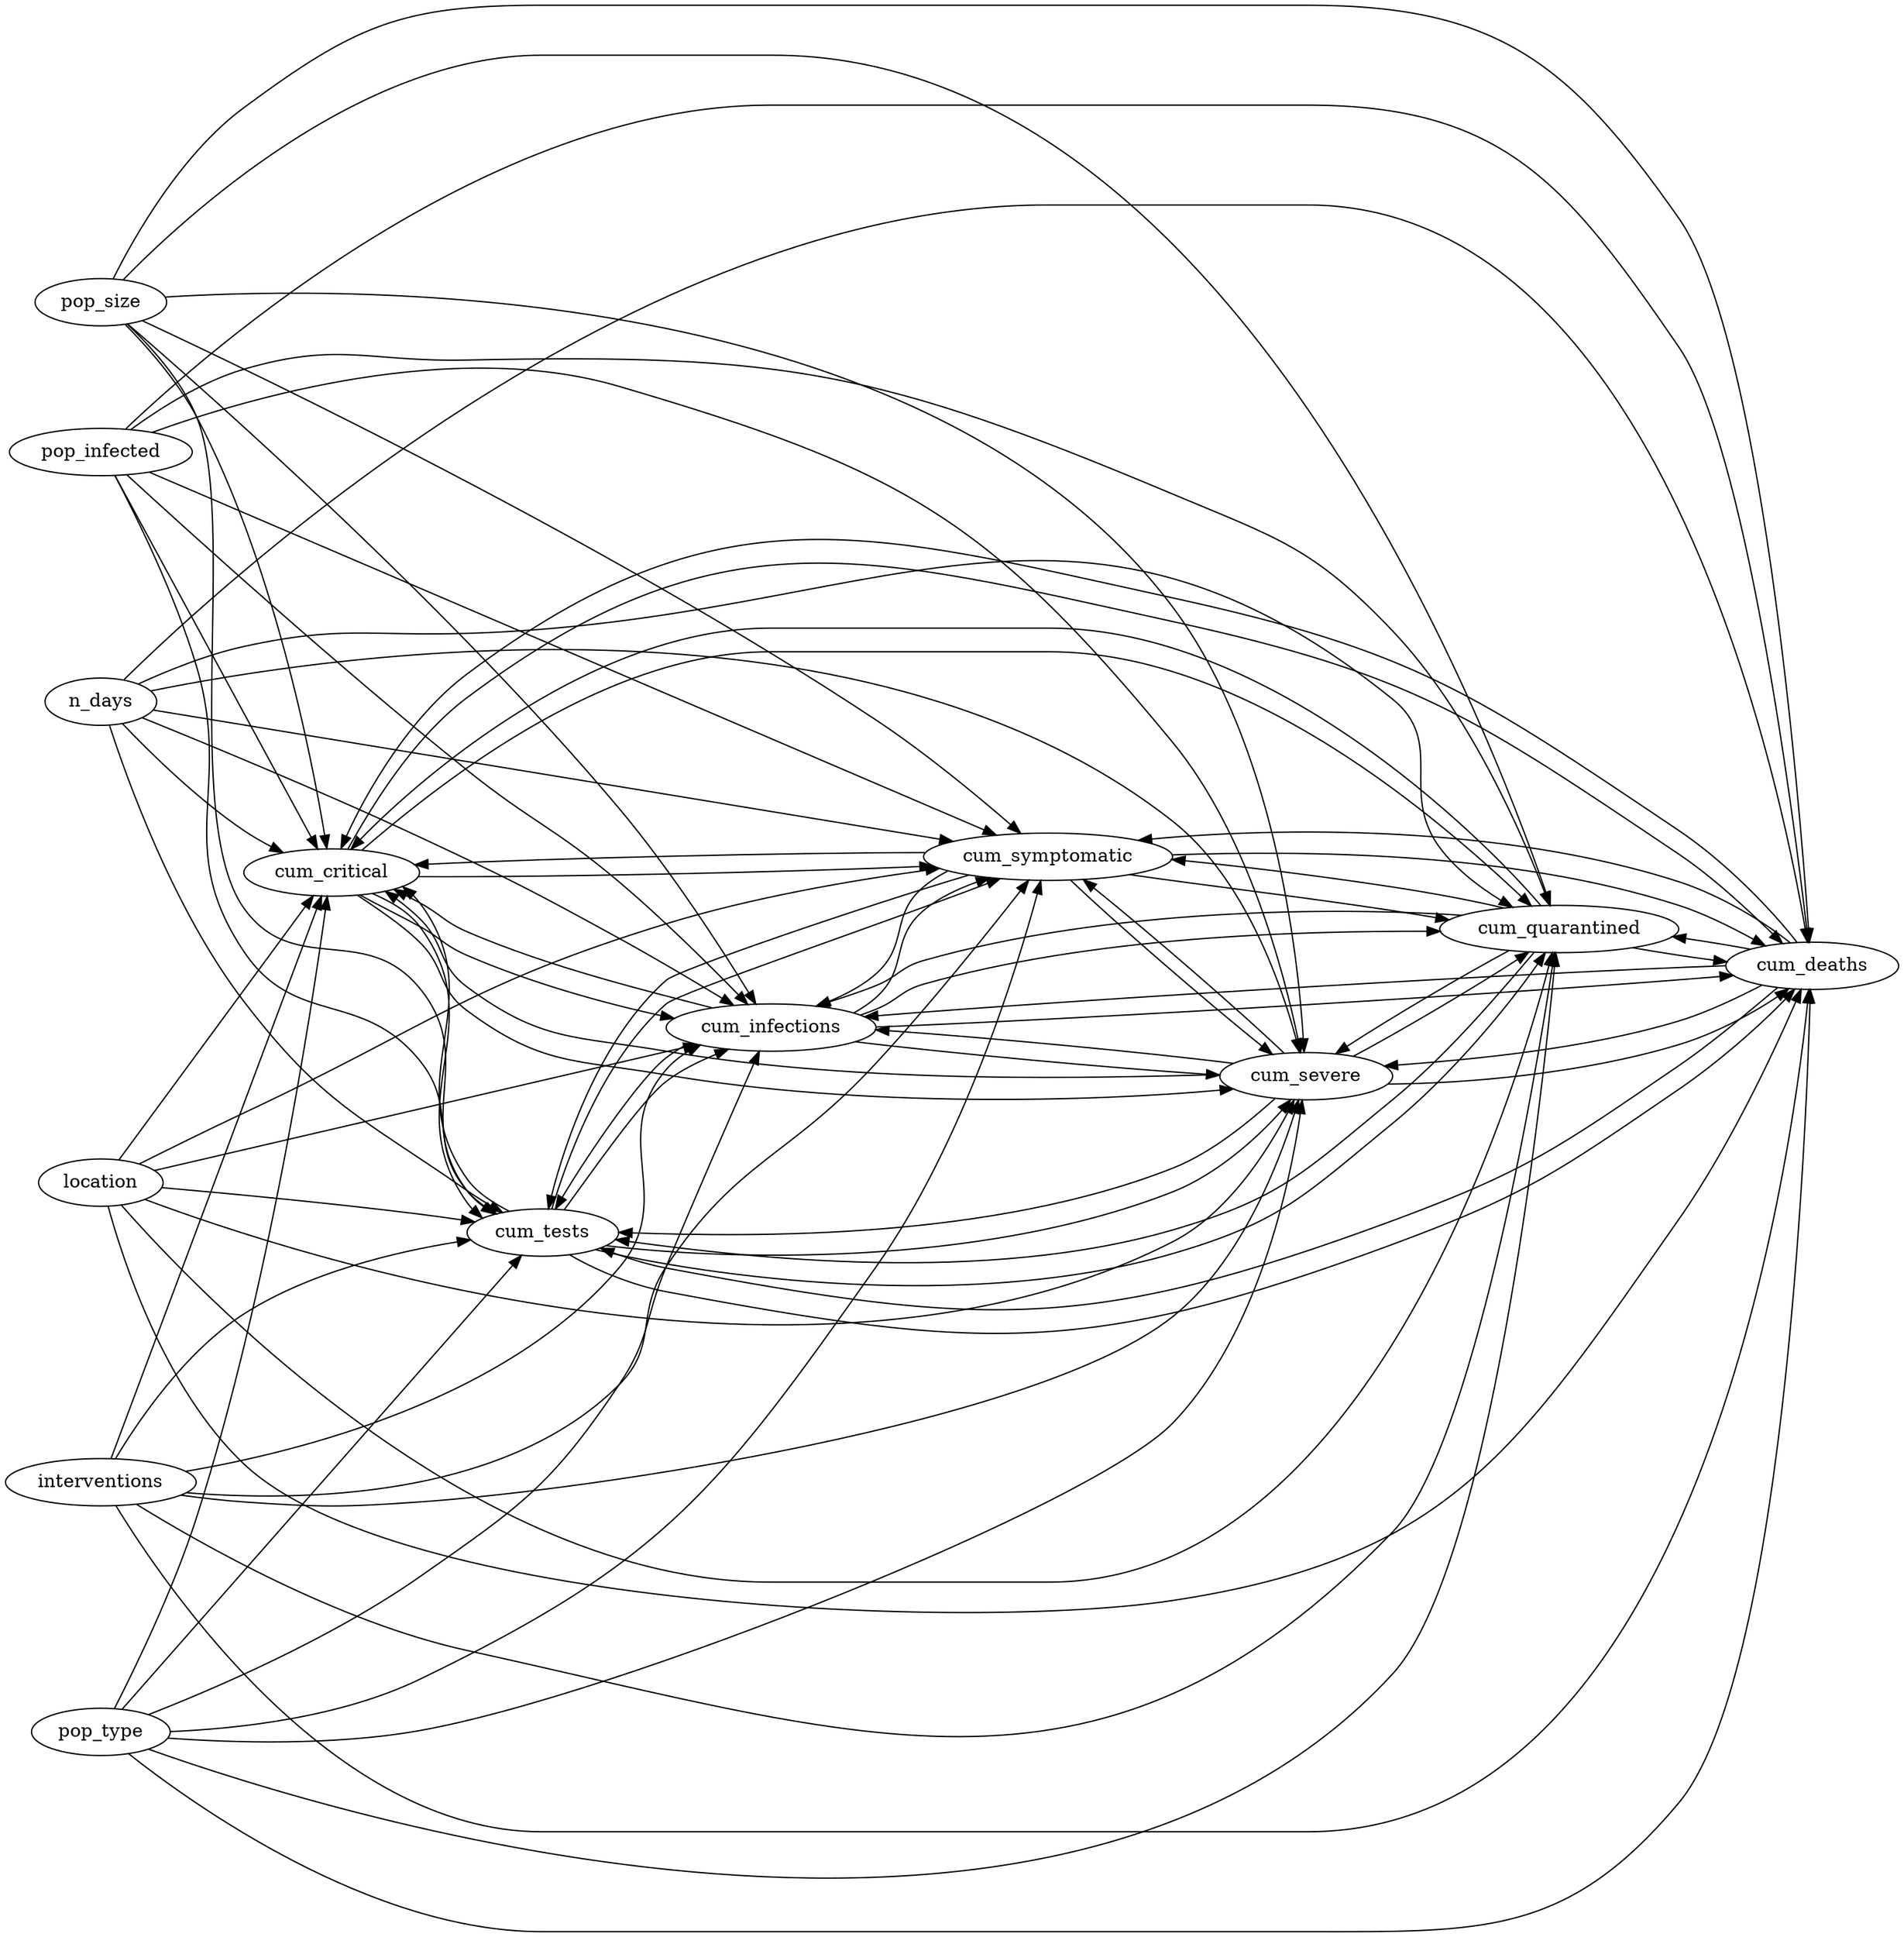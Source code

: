 digraph "" {
	graph [newrank=True,
		rankdir=LR
	];
	pop_infected -> cum_critical;
	pop_infected -> cum_tests;
	pop_infected -> cum_infections;
	pop_infected -> cum_symptomatic;
	pop_infected -> cum_severe;
	pop_infected -> cum_quarantined;
	pop_infected -> cum_deaths;
	cum_critical -> cum_tests;
	cum_critical -> cum_infections;
	cum_critical -> cum_symptomatic;
	cum_critical -> cum_severe;
	cum_critical -> cum_quarantined;
	cum_critical -> cum_deaths;
	location -> cum_critical;
	location -> cum_tests;
	location -> cum_infections;
	location -> cum_symptomatic;
	location -> cum_severe;
	location -> cum_quarantined;
	location -> cum_deaths;
	pop_size -> cum_critical;
	pop_size -> cum_tests;
	pop_size -> cum_infections;
	pop_size -> cum_symptomatic;
	pop_size -> cum_severe;
	pop_size -> cum_quarantined;
	pop_size -> cum_deaths;
	interventions -> cum_critical;
	interventions -> cum_tests;
	interventions -> cum_infections;
	interventions -> cum_symptomatic;
	interventions -> cum_severe;
	interventions -> cum_quarantined;
	interventions -> cum_deaths;
	pop_type -> cum_critical;
	pop_type -> cum_tests;
	pop_type -> cum_infections;
	pop_type -> cum_symptomatic;
	pop_type -> cum_severe;
	pop_type -> cum_quarantined;
	pop_type -> cum_deaths;
	n_days -> cum_critical;
	n_days -> cum_tests;
	n_days -> cum_infections;
	n_days -> cum_symptomatic;
	n_days -> cum_severe;
	n_days -> cum_quarantined;
	n_days -> cum_deaths;
	cum_tests -> cum_critical;
	cum_tests -> cum_infections;
	cum_tests -> cum_symptomatic;
	cum_tests -> cum_severe;
	cum_tests -> cum_quarantined;
	cum_tests -> cum_deaths;
	cum_infections -> cum_critical;
	cum_infections -> cum_tests;
	cum_infections -> cum_symptomatic;
	cum_infections -> cum_severe;
	cum_infections -> cum_quarantined;
	cum_infections -> cum_deaths;
	cum_symptomatic -> cum_critical;
	cum_symptomatic -> cum_tests;
	cum_symptomatic -> cum_infections;
	cum_symptomatic -> cum_severe;
	cum_symptomatic -> cum_quarantined;
	cum_symptomatic -> cum_deaths;
	cum_severe -> cum_critical;
	cum_severe -> cum_tests;
	cum_severe -> cum_infections;
	cum_severe -> cum_symptomatic;
	cum_severe -> cum_quarantined;
	cum_severe -> cum_deaths;
	cum_quarantined -> cum_critical;
	cum_quarantined -> cum_tests;
	cum_quarantined -> cum_infections;
	cum_quarantined -> cum_symptomatic;
	cum_quarantined -> cum_severe;
	cum_quarantined -> cum_deaths;
	cum_deaths -> cum_critical;
	cum_deaths -> cum_tests;
	cum_deaths -> cum_infections;
	cum_deaths -> cum_symptomatic;
	cum_deaths -> cum_severe;
	cum_deaths -> cum_quarantined;
}
